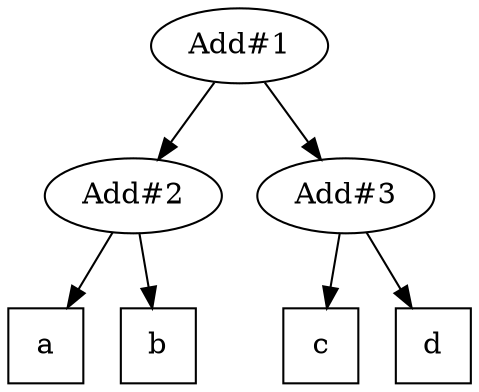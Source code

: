 digraph {
    rt -> left;
    rt -> right;
    left -> a;
    left -> b;
    right -> c;
    right -> d;

    rt [label="Add#1"];
    left [label="Add#2"];
    right [label="Add#3"];

    a [shape=square];
    b [shape=square];
    c [shape=square];
    d [shape=square];
}

